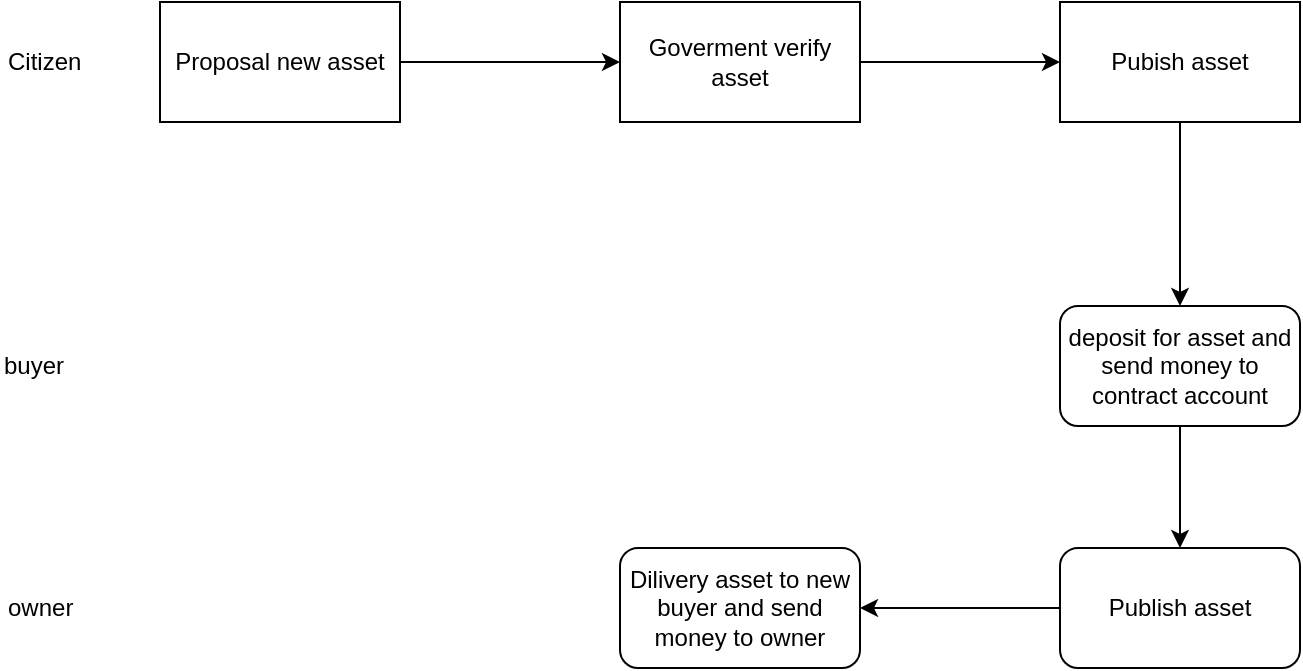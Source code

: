 <mxfile version="10.6.1" type="github"><diagram id="KYL8Zg_xzrWMuSCYjahT" name="Page-1"><mxGraphModel dx="753" dy="530" grid="1" gridSize="10" guides="1" tooltips="1" connect="1" arrows="1" fold="1" page="1" pageScale="1" pageWidth="827" pageHeight="1169" math="0" shadow="0"><root><mxCell id="0"/><mxCell id="1" parent="0"/><mxCell id="_oiHxybhAZO2tKzSoEPW-8" style="edgeStyle=orthogonalEdgeStyle;rounded=0;orthogonalLoop=1;jettySize=auto;html=1;exitX=1;exitY=0.5;exitDx=0;exitDy=0;entryX=0;entryY=0.5;entryDx=0;entryDy=0;" edge="1" parent="1" source="iP0LjuJn6CLyfBEeaAX9-1" target="_oiHxybhAZO2tKzSoEPW-2"><mxGeometry relative="1" as="geometry"/></mxCell><mxCell id="iP0LjuJn6CLyfBEeaAX9-1" value="Proposal new asset&lt;br&gt;" style="rounded=0;whiteSpace=wrap;html=1;" parent="1" vertex="1"><mxGeometry x="120" y="34" width="120" height="60" as="geometry"/></mxCell><mxCell id="iP0LjuJn6CLyfBEeaAX9-2" value="&lt;span&gt;Citizen&lt;/span&gt;" style="text;html=1;resizable=0;points=[];autosize=1;align=left;verticalAlign=top;spacingTop=-4;" parent="1" vertex="1"><mxGeometry x="42" y="54" width="50" height="20" as="geometry"/></mxCell><mxCell id="_oiHxybhAZO2tKzSoEPW-9" style="edgeStyle=orthogonalEdgeStyle;rounded=0;orthogonalLoop=1;jettySize=auto;html=1;exitX=1;exitY=0.5;exitDx=0;exitDy=0;entryX=0;entryY=0.5;entryDx=0;entryDy=0;" edge="1" parent="1" source="_oiHxybhAZO2tKzSoEPW-2" target="_oiHxybhAZO2tKzSoEPW-3"><mxGeometry relative="1" as="geometry"/></mxCell><mxCell id="_oiHxybhAZO2tKzSoEPW-2" value="Goverment verify asset" style="rounded=0;whiteSpace=wrap;html=1;" vertex="1" parent="1"><mxGeometry x="350" y="34" width="120" height="60" as="geometry"/></mxCell><mxCell id="_oiHxybhAZO2tKzSoEPW-10" style="edgeStyle=orthogonalEdgeStyle;rounded=0;orthogonalLoop=1;jettySize=auto;html=1;exitX=0.5;exitY=1;exitDx=0;exitDy=0;entryX=0.5;entryY=0;entryDx=0;entryDy=0;" edge="1" parent="1" source="_oiHxybhAZO2tKzSoEPW-3" target="_oiHxybhAZO2tKzSoEPW-4"><mxGeometry relative="1" as="geometry"/></mxCell><mxCell id="_oiHxybhAZO2tKzSoEPW-3" value="Pubish asset&lt;br&gt;" style="rounded=0;whiteSpace=wrap;html=1;" vertex="1" parent="1"><mxGeometry x="570" y="34" width="120" height="60" as="geometry"/></mxCell><mxCell id="_oiHxybhAZO2tKzSoEPW-12" style="edgeStyle=orthogonalEdgeStyle;rounded=0;orthogonalLoop=1;jettySize=auto;html=1;exitX=0.5;exitY=1;exitDx=0;exitDy=0;entryX=0.5;entryY=0;entryDx=0;entryDy=0;" edge="1" parent="1" source="_oiHxybhAZO2tKzSoEPW-4" target="_oiHxybhAZO2tKzSoEPW-11"><mxGeometry relative="1" as="geometry"/></mxCell><mxCell id="_oiHxybhAZO2tKzSoEPW-4" value="deposit for asset and send money to contract account" style="rounded=1;whiteSpace=wrap;html=1;" vertex="1" parent="1"><mxGeometry x="570" y="186" width="120" height="60" as="geometry"/></mxCell><mxCell id="_oiHxybhAZO2tKzSoEPW-5" value="buyer" style="text;html=1;resizable=0;points=[];autosize=1;align=left;verticalAlign=top;spacingTop=-4;" vertex="1" parent="1"><mxGeometry x="40" y="206" width="50" height="20" as="geometry"/></mxCell><mxCell id="_oiHxybhAZO2tKzSoEPW-6" value="owner" style="text;html=1;resizable=0;points=[];autosize=1;align=left;verticalAlign=top;spacingTop=-4;" vertex="1" parent="1"><mxGeometry x="42" y="327" width="50" height="20" as="geometry"/></mxCell><mxCell id="_oiHxybhAZO2tKzSoEPW-14" style="edgeStyle=orthogonalEdgeStyle;rounded=0;orthogonalLoop=1;jettySize=auto;html=1;exitX=0;exitY=0.5;exitDx=0;exitDy=0;entryX=1;entryY=0.5;entryDx=0;entryDy=0;" edge="1" parent="1" source="_oiHxybhAZO2tKzSoEPW-11" target="_oiHxybhAZO2tKzSoEPW-13"><mxGeometry relative="1" as="geometry"/></mxCell><mxCell id="_oiHxybhAZO2tKzSoEPW-11" value="Publish asset" style="rounded=1;whiteSpace=wrap;html=1;" vertex="1" parent="1"><mxGeometry x="570" y="307" width="120" height="60" as="geometry"/></mxCell><mxCell id="_oiHxybhAZO2tKzSoEPW-13" value="Dilivery asset to new buyer and send money to owner" style="rounded=1;whiteSpace=wrap;html=1;" vertex="1" parent="1"><mxGeometry x="350" y="307" width="120" height="60" as="geometry"/></mxCell></root></mxGraphModel></diagram></mxfile>